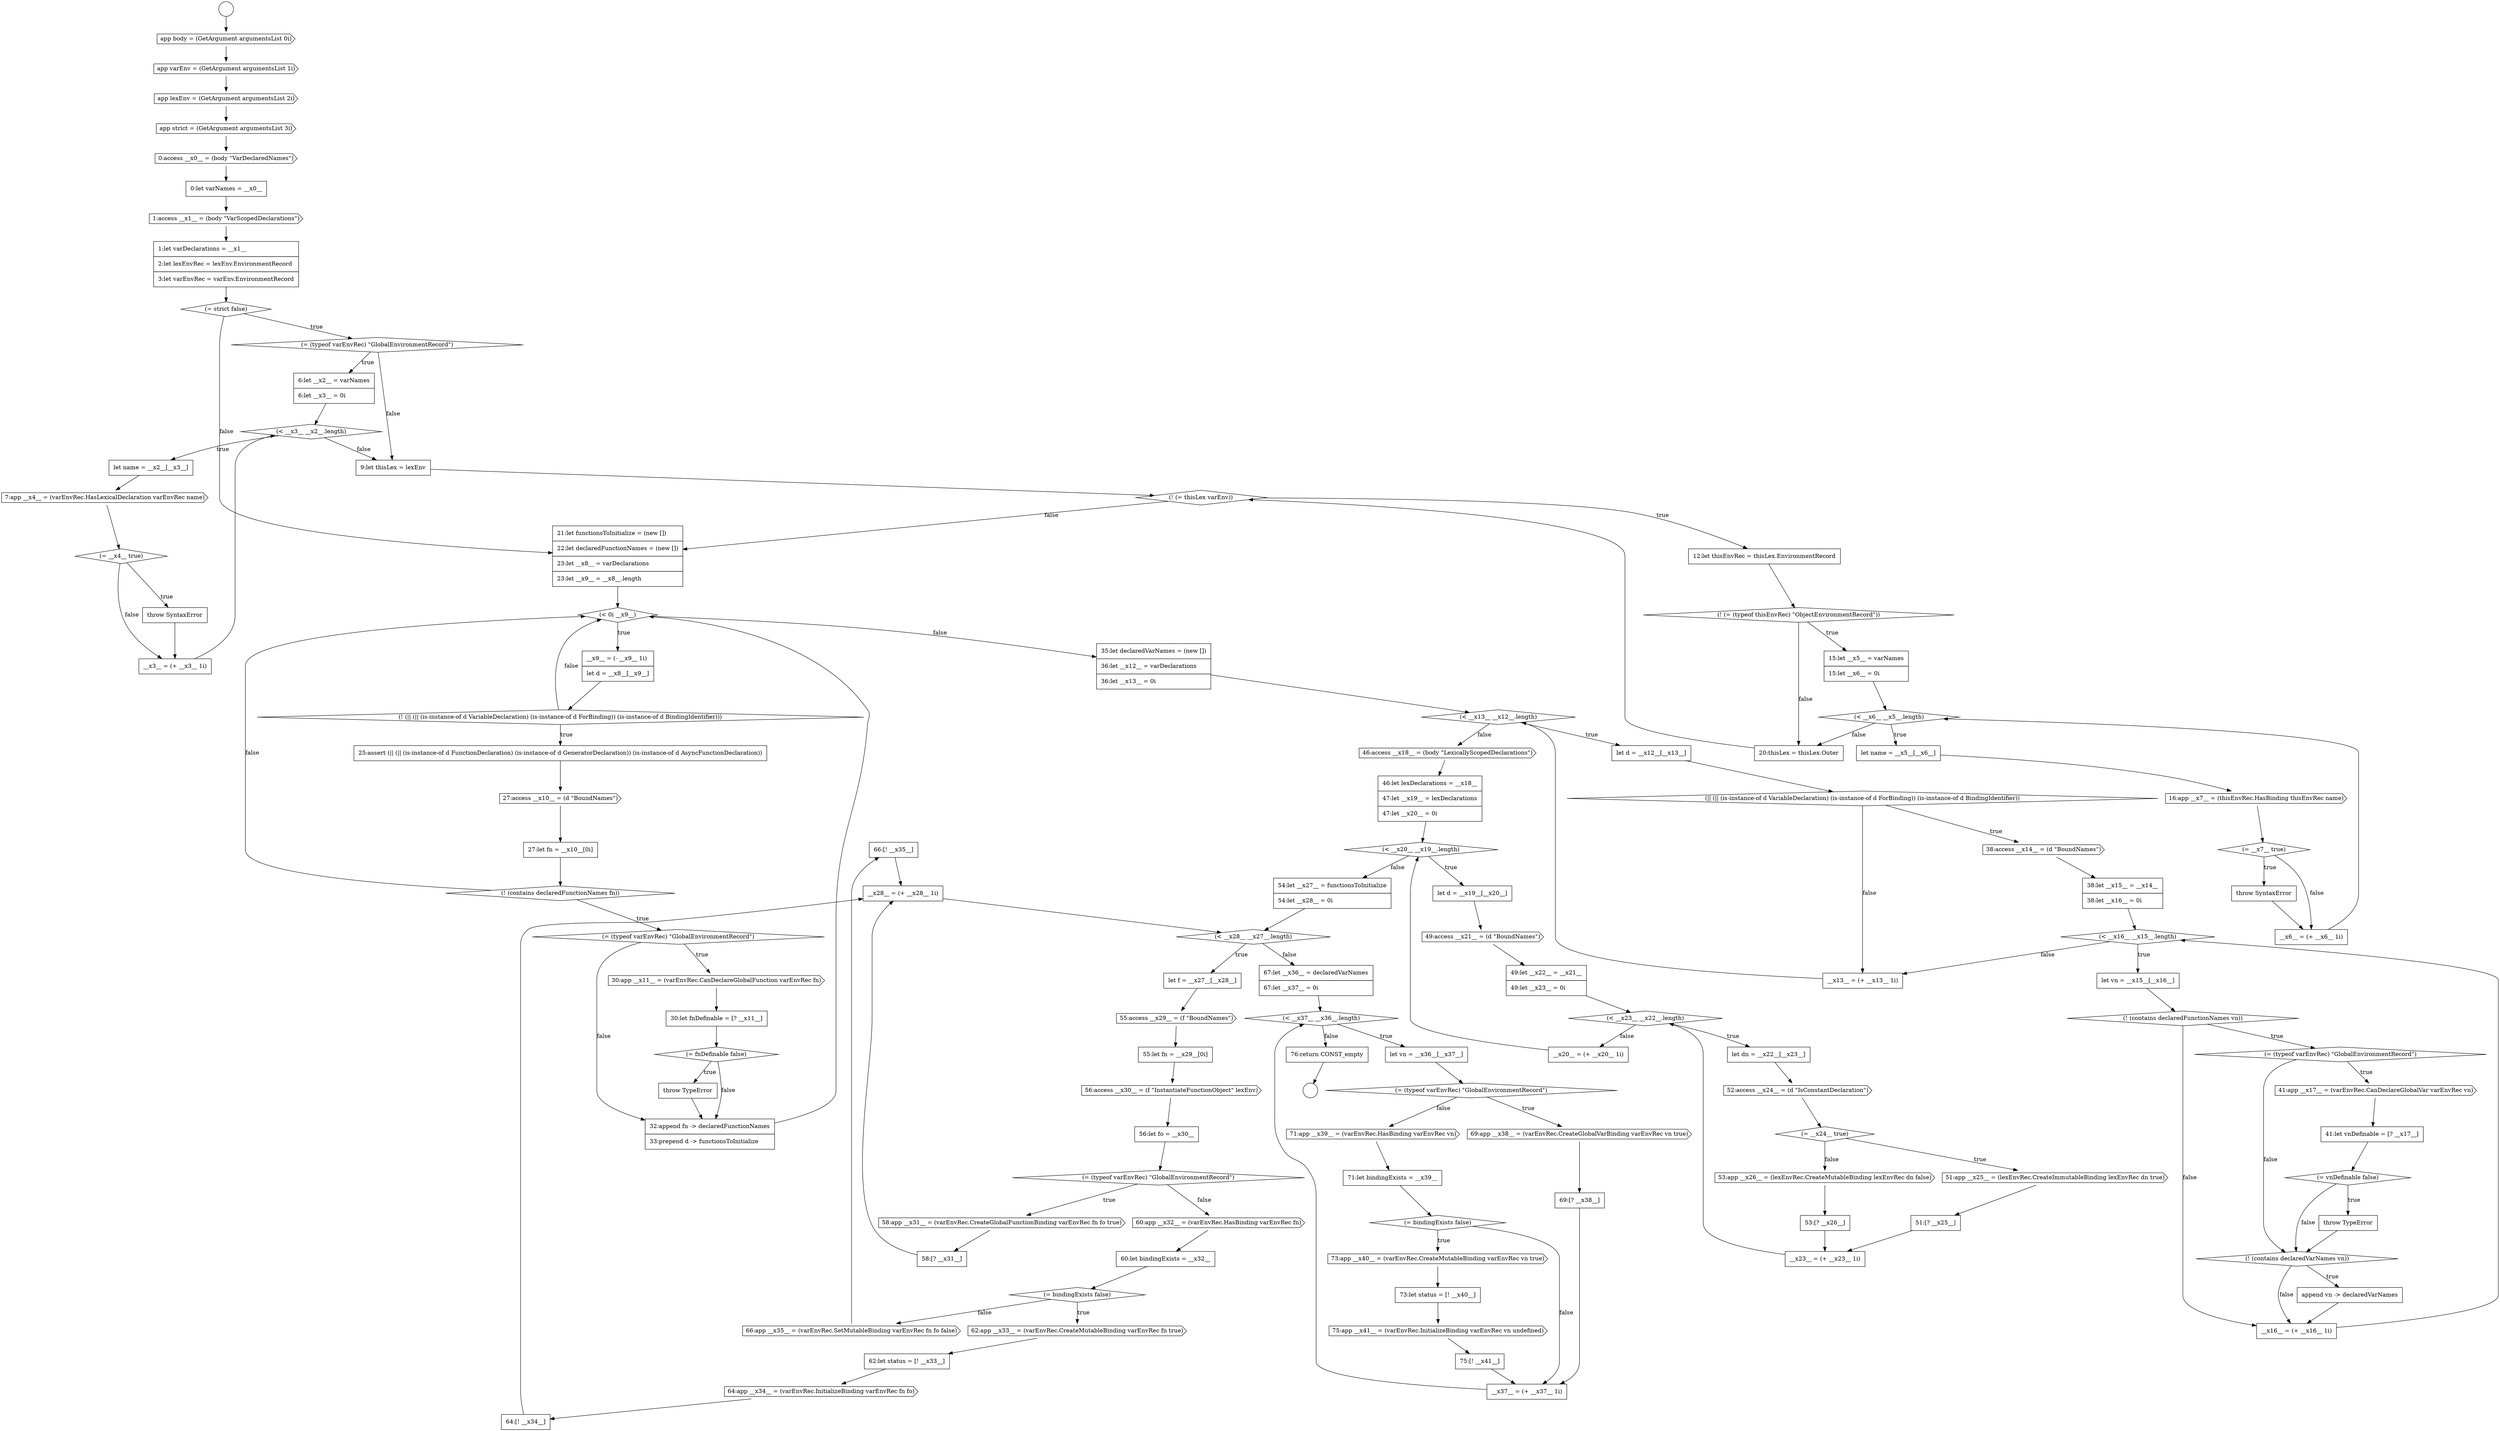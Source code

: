 digraph {
  node10477 [shape=none, margin=0, label=<<font color="black">
    <table border="0" cellborder="1" cellspacing="0" cellpadding="10">
      <tr><td align="left">66:[! __x35__]</td></tr>
    </table>
  </font>> color="black" fillcolor="white" style=filled]
  node10420 [shape=cds, label=<<font color="black">30:app __x11__ = (varEnvRec.CanDeclareGlobalFunction varEnvRec fn)</font>> color="black" fillcolor="white" style=filled]
  node10483 [shape=cds, label=<<font color="black">69:app __x38__ = (varEnvRec.CreateGlobalVarBinding varEnvRec vn true)</font>> color="black" fillcolor="white" style=filled]
  node10410 [shape=none, margin=0, label=<<font color="black">
    <table border="0" cellborder="1" cellspacing="0" cellpadding="10">
      <tr><td align="left">20:thisLex = thisLex.Outer</td></tr>
    </table>
  </font>> color="black" fillcolor="white" style=filled]
  node10452 [shape=diamond, label=<<font color="black">(= __x24__ true)</font>> color="black" fillcolor="white" style=filled]
  node10399 [shape=none, margin=0, label=<<font color="black">
    <table border="0" cellborder="1" cellspacing="0" cellpadding="10">
      <tr><td align="left">9:let thisLex = lexEnv</td></tr>
    </table>
  </font>> color="black" fillcolor="white" style=filled]
  node10387 [shape=none, margin=0, label=<<font color="black">
    <table border="0" cellborder="1" cellspacing="0" cellpadding="10">
      <tr><td align="left">0:let varNames = __x0__</td></tr>
    </table>
  </font>> color="black" fillcolor="white" style=filled]
  node10446 [shape=none, margin=0, label=<<font color="black">
    <table border="0" cellborder="1" cellspacing="0" cellpadding="10">
      <tr><td align="left">let d = __x19__[__x20__]</td></tr>
    </table>
  </font>> color="black" fillcolor="white" style=filled]
  node10431 [shape=diamond, label=<<font color="black">(&lt; __x16__ __x15__.length)</font>> color="black" fillcolor="white" style=filled]
  node10478 [shape=none, margin=0, label=<<font color="black">
    <table border="0" cellborder="1" cellspacing="0" cellpadding="10">
      <tr><td align="left">__x28__ = (+ __x28__ 1i)</td></tr>
    </table>
  </font>> color="black" fillcolor="white" style=filled]
  node10463 [shape=none, margin=0, label=<<font color="black">
    <table border="0" cellborder="1" cellspacing="0" cellpadding="10">
      <tr><td align="left">55:let fn = __x29__[0i]</td></tr>
    </table>
  </font>> color="black" fillcolor="white" style=filled]
  node10484 [shape=none, margin=0, label=<<font color="black">
    <table border="0" cellborder="1" cellspacing="0" cellpadding="10">
      <tr><td align="left">69:[? __x38__]</td></tr>
    </table>
  </font>> color="black" fillcolor="white" style=filled]
  node10433 [shape=diamond, label=<<font color="black">(! (contains declaredFunctionNames vn))</font>> color="black" fillcolor="white" style=filled]
  node10395 [shape=cds, label=<<font color="black">7:app __x4__ = (varEnvRec.HasLexicalDeclaration varEnvRec name)</font>> color="black" fillcolor="white" style=filled]
  node10414 [shape=diamond, label=<<font color="black">(! (|| (|| (is-instance-of d VariableDeclaration) (is-instance-of d ForBinding)) (is-instance-of d BindingIdentifier)))</font>> color="black" fillcolor="white" style=filled]
  node10427 [shape=none, margin=0, label=<<font color="black">
    <table border="0" cellborder="1" cellspacing="0" cellpadding="10">
      <tr><td align="left">let d = __x12__[__x13__]</td></tr>
    </table>
  </font>> color="black" fillcolor="white" style=filled]
  node10474 [shape=cds, label=<<font color="black">64:app __x34__ = (varEnvRec.InitializeBinding varEnvRec fn fo)</font>> color="black" fillcolor="white" style=filled]
  node10437 [shape=diamond, label=<<font color="black">(= vnDefinable false)</font>> color="black" fillcolor="white" style=filled]
  node10486 [shape=none, margin=0, label=<<font color="black">
    <table border="0" cellborder="1" cellspacing="0" cellpadding="10">
      <tr><td align="left">71:let bindingExists = __x39__</td></tr>
    </table>
  </font>> color="black" fillcolor="white" style=filled]
  node10382 [shape=cds, label=<<font color="black">app body = (GetArgument argumentsList 0i)</font>> color="black" fillcolor="white" style=filled]
  node10469 [shape=cds, label=<<font color="black">60:app __x32__ = (varEnvRec.HasBinding varEnvRec fn)</font>> color="black" fillcolor="white" style=filled]
  node10454 [shape=none, margin=0, label=<<font color="black">
    <table border="0" cellborder="1" cellspacing="0" cellpadding="10">
      <tr><td align="left">51:[? __x25__]</td></tr>
    </table>
  </font>> color="black" fillcolor="white" style=filled]
  node10419 [shape=diamond, label=<<font color="black">(= (typeof varEnvRec) &quot;GlobalEnvironmentRecord&quot;)</font>> color="black" fillcolor="white" style=filled]
  node10491 [shape=none, margin=0, label=<<font color="black">
    <table border="0" cellborder="1" cellspacing="0" cellpadding="10">
      <tr><td align="left">75:[! __x41__]</td></tr>
    </table>
  </font>> color="black" fillcolor="white" style=filled]
  node10404 [shape=diamond, label=<<font color="black">(&lt; __x6__ __x5__.length)</font>> color="black" fillcolor="white" style=filled]
  node10442 [shape=none, margin=0, label=<<font color="black">
    <table border="0" cellborder="1" cellspacing="0" cellpadding="10">
      <tr><td align="left">__x13__ = (+ __x13__ 1i)</td></tr>
    </table>
  </font>> color="black" fillcolor="white" style=filled]
  node10405 [shape=none, margin=0, label=<<font color="black">
    <table border="0" cellborder="1" cellspacing="0" cellpadding="10">
      <tr><td align="left">let name = __x5__[__x6__]</td></tr>
    </table>
  </font>> color="black" fillcolor="white" style=filled]
  node10388 [shape=cds, label=<<font color="black">1:access __x1__ = (body &quot;VarScopedDeclarations&quot;)</font>> color="black" fillcolor="white" style=filled]
  node10390 [shape=diamond, label=<<font color="black">(= strict false)</font>> color="black" fillcolor="white" style=filled]
  node10422 [shape=diamond, label=<<font color="black">(= fnDefinable false)</font>> color="black" fillcolor="white" style=filled]
  node10459 [shape=none, margin=0, label=<<font color="black">
    <table border="0" cellborder="1" cellspacing="0" cellpadding="10">
      <tr><td align="left">54:let __x27__ = functionsToInitialize</td></tr>
      <tr><td align="left">54:let __x28__ = 0i</td></tr>
    </table>
  </font>> color="black" fillcolor="white" style=filled]
  node10426 [shape=diamond, label=<<font color="black">(&lt; __x13__ __x12__.length)</font>> color="black" fillcolor="white" style=filled]
  node10409 [shape=none, margin=0, label=<<font color="black">
    <table border="0" cellborder="1" cellspacing="0" cellpadding="10">
      <tr><td align="left">__x6__ = (+ __x6__ 1i)</td></tr>
    </table>
  </font>> color="black" fillcolor="white" style=filled]
  node10394 [shape=none, margin=0, label=<<font color="black">
    <table border="0" cellborder="1" cellspacing="0" cellpadding="10">
      <tr><td align="left">let name = __x2__[__x3__]</td></tr>
    </table>
  </font>> color="black" fillcolor="white" style=filled]
  node10441 [shape=none, margin=0, label=<<font color="black">
    <table border="0" cellborder="1" cellspacing="0" cellpadding="10">
      <tr><td align="left">__x16__ = (+ __x16__ 1i)</td></tr>
    </table>
  </font>> color="black" fillcolor="white" style=filled]
  node10490 [shape=cds, label=<<font color="black">75:app __x41__ = (varEnvRec.InitializeBinding varEnvRec vn undefined)</font>> color="black" fillcolor="white" style=filled]
  node10462 [shape=cds, label=<<font color="black">55:access __x29__ = (f &quot;BoundNames&quot;)</font>> color="black" fillcolor="white" style=filled]
  node10473 [shape=none, margin=0, label=<<font color="black">
    <table border="0" cellborder="1" cellspacing="0" cellpadding="10">
      <tr><td align="left">62:let status = [! __x33__]</td></tr>
    </table>
  </font>> color="black" fillcolor="white" style=filled]
  node10413 [shape=none, margin=0, label=<<font color="black">
    <table border="0" cellborder="1" cellspacing="0" cellpadding="10">
      <tr><td align="left">__x9__ = (- __x9__ 1i)</td></tr>
      <tr><td align="left">let d = __x8__[__x9__]</td></tr>
    </table>
  </font>> color="black" fillcolor="white" style=filled]
  node10445 [shape=diamond, label=<<font color="black">(&lt; __x20__ __x19__.length)</font>> color="black" fillcolor="white" style=filled]
  node10398 [shape=none, margin=0, label=<<font color="black">
    <table border="0" cellborder="1" cellspacing="0" cellpadding="10">
      <tr><td align="left">__x3__ = (+ __x3__ 1i)</td></tr>
    </table>
  </font>> color="black" fillcolor="white" style=filled]
  node10434 [shape=diamond, label=<<font color="black">(= (typeof varEnvRec) &quot;GlobalEnvironmentRecord&quot;)</font>> color="black" fillcolor="white" style=filled]
  node10430 [shape=none, margin=0, label=<<font color="black">
    <table border="0" cellborder="1" cellspacing="0" cellpadding="10">
      <tr><td align="left">38:let __x15__ = __x14__</td></tr>
      <tr><td align="left">38:let __x16__ = 0i</td></tr>
    </table>
  </font>> color="black" fillcolor="white" style=filled]
  node10391 [shape=diamond, label=<<font color="black">(= (typeof varEnvRec) &quot;GlobalEnvironmentRecord&quot;)</font>> color="black" fillcolor="white" style=filled]
  node10381 [shape=circle label=" " color="black" fillcolor="white" style=filled]
  node10458 [shape=none, margin=0, label=<<font color="black">
    <table border="0" cellborder="1" cellspacing="0" cellpadding="10">
      <tr><td align="left">__x20__ = (+ __x20__ 1i)</td></tr>
    </table>
  </font>> color="black" fillcolor="white" style=filled]
  node10487 [shape=diamond, label=<<font color="black">(= bindingExists false)</font>> color="black" fillcolor="white" style=filled]
  node10423 [shape=none, margin=0, label=<<font color="black">
    <table border="0" cellborder="1" cellspacing="0" cellpadding="10">
      <tr><td align="left">throw TypeError</td></tr>
    </table>
  </font>> color="black" fillcolor="white" style=filled]
  node10455 [shape=cds, label=<<font color="black">53:app __x26__ = (lexEnvRec.CreateMutableBinding lexEnvRec dn false)</font>> color="black" fillcolor="white" style=filled]
  node10401 [shape=none, margin=0, label=<<font color="black">
    <table border="0" cellborder="1" cellspacing="0" cellpadding="10">
      <tr><td align="left">12:let thisEnvRec = thisLex.EnvironmentRecord</td></tr>
    </table>
  </font>> color="black" fillcolor="white" style=filled]
  node10438 [shape=none, margin=0, label=<<font color="black">
    <table border="0" cellborder="1" cellspacing="0" cellpadding="10">
      <tr><td align="left">throw TypeError</td></tr>
    </table>
  </font>> color="black" fillcolor="white" style=filled]
  node10470 [shape=none, margin=0, label=<<font color="black">
    <table border="0" cellborder="1" cellspacing="0" cellpadding="10">
      <tr><td align="left">60:let bindingExists = __x32__</td></tr>
    </table>
  </font>> color="black" fillcolor="white" style=filled]
  node10465 [shape=none, margin=0, label=<<font color="black">
    <table border="0" cellborder="1" cellspacing="0" cellpadding="10">
      <tr><td align="left">56:let fo = __x30__</td></tr>
    </table>
  </font>> color="black" fillcolor="white" style=filled]
  node10406 [shape=cds, label=<<font color="black">16:app __x7__ = (thisEnvRec.HasBinding thisEnvRec name)</font>> color="black" fillcolor="white" style=filled]
  node10425 [shape=none, margin=0, label=<<font color="black">
    <table border="0" cellborder="1" cellspacing="0" cellpadding="10">
      <tr><td align="left">35:let declaredVarNames = (new [])</td></tr>
      <tr><td align="left">36:let __x12__ = varDeclarations</td></tr>
      <tr><td align="left">36:let __x13__ = 0i</td></tr>
    </table>
  </font>> color="black" fillcolor="white" style=filled]
  node10480 [shape=diamond, label=<<font color="black">(&lt; __x37__ __x36__.length)</font>> color="black" fillcolor="white" style=filled]
  node10461 [shape=none, margin=0, label=<<font color="black">
    <table border="0" cellborder="1" cellspacing="0" cellpadding="10">
      <tr><td align="left">let f = __x27__[__x28__]</td></tr>
    </table>
  </font>> color="black" fillcolor="white" style=filled]
  node10435 [shape=cds, label=<<font color="black">41:app __x17__ = (varEnvRec.CanDeclareGlobalVar varEnvRec vn)</font>> color="black" fillcolor="white" style=filled]
  node10393 [shape=diamond, label=<<font color="black">(&lt; __x3__ __x2__.length)</font>> color="black" fillcolor="white" style=filled]
  node10493 [shape=none, margin=0, label=<<font color="black">
    <table border="0" cellborder="1" cellspacing="0" cellpadding="10">
      <tr><td align="left">76:return CONST_empty</td></tr>
    </table>
  </font>> color="black" fillcolor="white" style=filled]
  node10416 [shape=cds, label=<<font color="black">27:access __x10__ = (d &quot;BoundNames&quot;)</font>> color="black" fillcolor="white" style=filled]
  node10385 [shape=cds, label=<<font color="black">app strict = (GetArgument argumentsList 3i)</font>> color="black" fillcolor="white" style=filled]
  node10457 [shape=none, margin=0, label=<<font color="black">
    <table border="0" cellborder="1" cellspacing="0" cellpadding="10">
      <tr><td align="left">__x23__ = (+ __x23__ 1i)</td></tr>
    </table>
  </font>> color="black" fillcolor="white" style=filled]
  node10429 [shape=cds, label=<<font color="black">38:access __x14__ = (d &quot;BoundNames&quot;)</font>> color="black" fillcolor="white" style=filled]
  node10448 [shape=none, margin=0, label=<<font color="black">
    <table border="0" cellborder="1" cellspacing="0" cellpadding="10">
      <tr><td align="left">49:let __x22__ = __x21__</td></tr>
      <tr><td align="left">49:let __x23__ = 0i</td></tr>
    </table>
  </font>> color="black" fillcolor="white" style=filled]
  node10450 [shape=none, margin=0, label=<<font color="black">
    <table border="0" cellborder="1" cellspacing="0" cellpadding="10">
      <tr><td align="left">let dn = __x22__[__x23__]</td></tr>
    </table>
  </font>> color="black" fillcolor="white" style=filled]
  node10397 [shape=none, margin=0, label=<<font color="black">
    <table border="0" cellborder="1" cellspacing="0" cellpadding="10">
      <tr><td align="left">throw SyntaxError</td></tr>
    </table>
  </font>> color="black" fillcolor="white" style=filled]
  node10489 [shape=none, margin=0, label=<<font color="black">
    <table border="0" cellborder="1" cellspacing="0" cellpadding="10">
      <tr><td align="left">73:let status = [! __x40__]</td></tr>
    </table>
  </font>> color="black" fillcolor="white" style=filled]
  node10412 [shape=diamond, label=<<font color="black">(&lt; 0i __x9__)</font>> color="black" fillcolor="white" style=filled]
  node10380 [shape=circle label=" " color="black" fillcolor="white" style=filled]
  node10467 [shape=cds, label=<<font color="black">58:app __x31__ = (varEnvRec.CreateGlobalFunctionBinding varEnvRec fn fo true)</font>> color="black" fillcolor="white" style=filled]
  node10402 [shape=diamond, label=<<font color="black">(! (= (typeof thisEnvRec) &quot;ObjectEnvironmentRecord&quot;))</font>> color="black" fillcolor="white" style=filled]
  node10444 [shape=none, margin=0, label=<<font color="black">
    <table border="0" cellborder="1" cellspacing="0" cellpadding="10">
      <tr><td align="left">46:let lexDeclarations = __x18__</td></tr>
      <tr><td align="left">47:let __x19__ = lexDeclarations</td></tr>
      <tr><td align="left">47:let __x20__ = 0i</td></tr>
    </table>
  </font>> color="black" fillcolor="white" style=filled]
  node10407 [shape=diamond, label=<<font color="black">(= __x7__ true)</font>> color="black" fillcolor="white" style=filled]
  node10424 [shape=none, margin=0, label=<<font color="black">
    <table border="0" cellborder="1" cellspacing="0" cellpadding="10">
      <tr><td align="left">32:append fn -&gt; declaredFunctionNames</td></tr>
      <tr><td align="left">33:prepend d -&gt; functionsToInitialize</td></tr>
    </table>
  </font>> color="black" fillcolor="white" style=filled]
  node10456 [shape=none, margin=0, label=<<font color="black">
    <table border="0" cellborder="1" cellspacing="0" cellpadding="10">
      <tr><td align="left">53:[? __x26__]</td></tr>
    </table>
  </font>> color="black" fillcolor="white" style=filled]
  node10417 [shape=none, margin=0, label=<<font color="black">
    <table border="0" cellborder="1" cellspacing="0" cellpadding="10">
      <tr><td align="left">27:let fn = __x10__[0i]</td></tr>
    </table>
  </font>> color="black" fillcolor="white" style=filled]
  node10488 [shape=cds, label=<<font color="black">73:app __x40__ = (varEnvRec.CreateMutableBinding varEnvRec vn true)</font>> color="black" fillcolor="white" style=filled]
  node10449 [shape=diamond, label=<<font color="black">(&lt; __x23__ __x22__.length)</font>> color="black" fillcolor="white" style=filled]
  node10384 [shape=cds, label=<<font color="black">app lexEnv = (GetArgument argumentsList 2i)</font>> color="black" fillcolor="white" style=filled]
  node10471 [shape=diamond, label=<<font color="black">(= bindingExists false)</font>> color="black" fillcolor="white" style=filled]
  node10476 [shape=cds, label=<<font color="black">66:app __x35__ = (varEnvRec.SetMutableBinding varEnvRec fn fo false)</font>> color="black" fillcolor="white" style=filled]
  node10481 [shape=none, margin=0, label=<<font color="black">
    <table border="0" cellborder="1" cellspacing="0" cellpadding="10">
      <tr><td align="left">let vn = __x36__[__x37__]</td></tr>
    </table>
  </font>> color="black" fillcolor="white" style=filled]
  node10392 [shape=none, margin=0, label=<<font color="black">
    <table border="0" cellborder="1" cellspacing="0" cellpadding="10">
      <tr><td align="left">6:let __x2__ = varNames</td></tr>
      <tr><td align="left">6:let __x3__ = 0i</td></tr>
    </table>
  </font>> color="black" fillcolor="white" style=filled]
  node10439 [shape=diamond, label=<<font color="black">(! (contains declaredVarNames vn))</font>> color="black" fillcolor="white" style=filled]
  node10466 [shape=diamond, label=<<font color="black">(= (typeof varEnvRec) &quot;GlobalEnvironmentRecord&quot;)</font>> color="black" fillcolor="white" style=filled]
  node10415 [shape=none, margin=0, label=<<font color="black">
    <table border="0" cellborder="1" cellspacing="0" cellpadding="10">
      <tr><td align="left">25:assert (|| (|| (is-instance-of d FunctionDeclaration) (is-instance-of d GeneratorDeclaration)) (is-instance-of d AsyncFunctionDeclaration))</td></tr>
    </table>
  </font>> color="black" fillcolor="white" style=filled]
  node10436 [shape=none, margin=0, label=<<font color="black">
    <table border="0" cellborder="1" cellspacing="0" cellpadding="10">
      <tr><td align="left">41:let vnDefinable = [? __x17__]</td></tr>
    </table>
  </font>> color="black" fillcolor="white" style=filled]
  node10432 [shape=none, margin=0, label=<<font color="black">
    <table border="0" cellborder="1" cellspacing="0" cellpadding="10">
      <tr><td align="left">let vn = __x15__[__x16__]</td></tr>
    </table>
  </font>> color="black" fillcolor="white" style=filled]
  node10451 [shape=cds, label=<<font color="black">52:access __x24__ = (d &quot;IsConstantDeclaration&quot;)</font>> color="black" fillcolor="white" style=filled]
  node10464 [shape=cds, label=<<font color="black">56:access __x30__ = (f &quot;InstantiateFunctionObject&quot; lexEnv)</font>> color="black" fillcolor="white" style=filled]
  node10479 [shape=none, margin=0, label=<<font color="black">
    <table border="0" cellborder="1" cellspacing="0" cellpadding="10">
      <tr><td align="left">67:let __x36__ = declaredVarNames</td></tr>
      <tr><td align="left">67:let __x37__ = 0i</td></tr>
    </table>
  </font>> color="black" fillcolor="white" style=filled]
  node10468 [shape=none, margin=0, label=<<font color="black">
    <table border="0" cellborder="1" cellspacing="0" cellpadding="10">
      <tr><td align="left">58:[? __x31__]</td></tr>
    </table>
  </font>> color="black" fillcolor="white" style=filled]
  node10411 [shape=none, margin=0, label=<<font color="black">
    <table border="0" cellborder="1" cellspacing="0" cellpadding="10">
      <tr><td align="left">21:let functionsToInitialize = (new [])</td></tr>
      <tr><td align="left">22:let declaredFunctionNames = (new [])</td></tr>
      <tr><td align="left">23:let __x8__ = varDeclarations</td></tr>
      <tr><td align="left">23:let __x9__ = __x8__.length</td></tr>
    </table>
  </font>> color="black" fillcolor="white" style=filled]
  node10386 [shape=cds, label=<<font color="black">0:access __x0__ = (body &quot;VarDeclaredNames&quot;)</font>> color="black" fillcolor="white" style=filled]
  node10400 [shape=diamond, label=<<font color="black">(! (= thisLex varEnv))</font>> color="black" fillcolor="white" style=filled]
  node10428 [shape=diamond, label=<<font color="black">(|| (|| (is-instance-of d VariableDeclaration) (is-instance-of d ForBinding)) (is-instance-of d BindingIdentifier))</font>> color="black" fillcolor="white" style=filled]
  node10447 [shape=cds, label=<<font color="black">49:access __x21__ = (d &quot;BoundNames&quot;)</font>> color="black" fillcolor="white" style=filled]
  node10453 [shape=cds, label=<<font color="black">51:app __x25__ = (lexEnvRec.CreateImmutableBinding lexEnvRec dn true)</font>> color="black" fillcolor="white" style=filled]
  node10443 [shape=cds, label=<<font color="black">46:access __x18__ = (body &quot;LexicallyScopedDeclarations&quot;)</font>> color="black" fillcolor="white" style=filled]
  node10418 [shape=diamond, label=<<font color="black">(! (contains declaredFunctionNames fn))</font>> color="black" fillcolor="white" style=filled]
  node10396 [shape=diamond, label=<<font color="black">(= __x4__ true)</font>> color="black" fillcolor="white" style=filled]
  node10408 [shape=none, margin=0, label=<<font color="black">
    <table border="0" cellborder="1" cellspacing="0" cellpadding="10">
      <tr><td align="left">throw SyntaxError</td></tr>
    </table>
  </font>> color="black" fillcolor="white" style=filled]
  node10472 [shape=cds, label=<<font color="black">62:app __x33__ = (varEnvRec.CreateMutableBinding varEnvRec fn true)</font>> color="black" fillcolor="white" style=filled]
  node10485 [shape=cds, label=<<font color="black">71:app __x39__ = (varEnvRec.HasBinding varEnvRec vn)</font>> color="black" fillcolor="white" style=filled]
  node10421 [shape=none, margin=0, label=<<font color="black">
    <table border="0" cellborder="1" cellspacing="0" cellpadding="10">
      <tr><td align="left">30:let fnDefinable = [? __x11__]</td></tr>
    </table>
  </font>> color="black" fillcolor="white" style=filled]
  node10403 [shape=none, margin=0, label=<<font color="black">
    <table border="0" cellborder="1" cellspacing="0" cellpadding="10">
      <tr><td align="left">15:let __x5__ = varNames</td></tr>
      <tr><td align="left">15:let __x6__ = 0i</td></tr>
    </table>
  </font>> color="black" fillcolor="white" style=filled]
  node10440 [shape=none, margin=0, label=<<font color="black">
    <table border="0" cellborder="1" cellspacing="0" cellpadding="10">
      <tr><td align="left">append vn -&gt; declaredVarNames</td></tr>
    </table>
  </font>> color="black" fillcolor="white" style=filled]
  node10482 [shape=diamond, label=<<font color="black">(= (typeof varEnvRec) &quot;GlobalEnvironmentRecord&quot;)</font>> color="black" fillcolor="white" style=filled]
  node10492 [shape=none, margin=0, label=<<font color="black">
    <table border="0" cellborder="1" cellspacing="0" cellpadding="10">
      <tr><td align="left">__x37__ = (+ __x37__ 1i)</td></tr>
    </table>
  </font>> color="black" fillcolor="white" style=filled]
  node10460 [shape=diamond, label=<<font color="black">(&lt; __x28__ __x27__.length)</font>> color="black" fillcolor="white" style=filled]
  node10475 [shape=none, margin=0, label=<<font color="black">
    <table border="0" cellborder="1" cellspacing="0" cellpadding="10">
      <tr><td align="left">64:[! __x34__]</td></tr>
    </table>
  </font>> color="black" fillcolor="white" style=filled]
  node10389 [shape=none, margin=0, label=<<font color="black">
    <table border="0" cellborder="1" cellspacing="0" cellpadding="10">
      <tr><td align="left">1:let varDeclarations = __x1__</td></tr>
      <tr><td align="left">2:let lexEnvRec = lexEnv.EnvironmentRecord</td></tr>
      <tr><td align="left">3:let varEnvRec = varEnv.EnvironmentRecord</td></tr>
    </table>
  </font>> color="black" fillcolor="white" style=filled]
  node10383 [shape=cds, label=<<font color="black">app varEnv = (GetArgument argumentsList 1i)</font>> color="black" fillcolor="white" style=filled]
  node10402 -> node10403 [label=<<font color="black">true</font>> color="black"]
  node10402 -> node10410 [label=<<font color="black">false</font>> color="black"]
  node10433 -> node10434 [label=<<font color="black">true</font>> color="black"]
  node10433 -> node10441 [label=<<font color="black">false</font>> color="black"]
  node10440 -> node10441 [ color="black"]
  node10462 -> node10463 [ color="black"]
  node10418 -> node10419 [label=<<font color="black">true</font>> color="black"]
  node10418 -> node10412 [label=<<font color="black">false</font>> color="black"]
  node10442 -> node10426 [ color="black"]
  node10438 -> node10439 [ color="black"]
  node10426 -> node10427 [label=<<font color="black">true</font>> color="black"]
  node10426 -> node10443 [label=<<font color="black">false</font>> color="black"]
  node10481 -> node10482 [ color="black"]
  node10386 -> node10387 [ color="black"]
  node10420 -> node10421 [ color="black"]
  node10460 -> node10461 [label=<<font color="black">true</font>> color="black"]
  node10460 -> node10479 [label=<<font color="black">false</font>> color="black"]
  node10395 -> node10396 [ color="black"]
  node10491 -> node10492 [ color="black"]
  node10403 -> node10404 [ color="black"]
  node10493 -> node10381 [ color="black"]
  node10489 -> node10490 [ color="black"]
  node10406 -> node10407 [ color="black"]
  node10391 -> node10392 [label=<<font color="black">true</font>> color="black"]
  node10391 -> node10399 [label=<<font color="black">false</font>> color="black"]
  node10454 -> node10457 [ color="black"]
  node10390 -> node10391 [label=<<font color="black">true</font>> color="black"]
  node10390 -> node10411 [label=<<font color="black">false</font>> color="black"]
  node10408 -> node10409 [ color="black"]
  node10415 -> node10416 [ color="black"]
  node10490 -> node10491 [ color="black"]
  node10394 -> node10395 [ color="black"]
  node10404 -> node10405 [label=<<font color="black">true</font>> color="black"]
  node10404 -> node10410 [label=<<font color="black">false</font>> color="black"]
  node10453 -> node10454 [ color="black"]
  node10459 -> node10460 [ color="black"]
  node10455 -> node10456 [ color="black"]
  node10465 -> node10466 [ color="black"]
  node10431 -> node10432 [label=<<font color="black">true</font>> color="black"]
  node10431 -> node10442 [label=<<font color="black">false</font>> color="black"]
  node10483 -> node10484 [ color="black"]
  node10478 -> node10460 [ color="black"]
  node10467 -> node10468 [ color="black"]
  node10414 -> node10415 [label=<<font color="black">true</font>> color="black"]
  node10414 -> node10412 [label=<<font color="black">false</font>> color="black"]
  node10412 -> node10413 [label=<<font color="black">true</font>> color="black"]
  node10412 -> node10425 [label=<<font color="black">false</font>> color="black"]
  node10388 -> node10389 [ color="black"]
  node10398 -> node10393 [ color="black"]
  node10400 -> node10401 [label=<<font color="black">true</font>> color="black"]
  node10400 -> node10411 [label=<<font color="black">false</font>> color="black"]
  node10476 -> node10477 [ color="black"]
  node10413 -> node10414 [ color="black"]
  node10429 -> node10430 [ color="black"]
  node10482 -> node10483 [label=<<font color="black">true</font>> color="black"]
  node10482 -> node10485 [label=<<font color="black">false</font>> color="black"]
  node10456 -> node10457 [ color="black"]
  node10422 -> node10423 [label=<<font color="black">true</font>> color="black"]
  node10422 -> node10424 [label=<<font color="black">false</font>> color="black"]
  node10437 -> node10438 [label=<<font color="black">true</font>> color="black"]
  node10437 -> node10439 [label=<<font color="black">false</font>> color="black"]
  node10480 -> node10481 [label=<<font color="black">true</font>> color="black"]
  node10480 -> node10493 [label=<<font color="black">false</font>> color="black"]
  node10427 -> node10428 [ color="black"]
  node10464 -> node10465 [ color="black"]
  node10447 -> node10448 [ color="black"]
  node10430 -> node10431 [ color="black"]
  node10446 -> node10447 [ color="black"]
  node10417 -> node10418 [ color="black"]
  node10428 -> node10429 [label=<<font color="black">true</font>> color="black"]
  node10428 -> node10442 [label=<<font color="black">false</font>> color="black"]
  node10461 -> node10462 [ color="black"]
  node10416 -> node10417 [ color="black"]
  node10473 -> node10474 [ color="black"]
  node10389 -> node10390 [ color="black"]
  node10396 -> node10397 [label=<<font color="black">true</font>> color="black"]
  node10396 -> node10398 [label=<<font color="black">false</font>> color="black"]
  node10488 -> node10489 [ color="black"]
  node10425 -> node10426 [ color="black"]
  node10405 -> node10406 [ color="black"]
  node10439 -> node10440 [label=<<font color="black">true</font>> color="black"]
  node10439 -> node10441 [label=<<font color="black">false</font>> color="black"]
  node10383 -> node10384 [ color="black"]
  node10419 -> node10420 [label=<<font color="black">true</font>> color="black"]
  node10419 -> node10424 [label=<<font color="black">false</font>> color="black"]
  node10409 -> node10404 [ color="black"]
  node10450 -> node10451 [ color="black"]
  node10472 -> node10473 [ color="black"]
  node10470 -> node10471 [ color="black"]
  node10484 -> node10492 [ color="black"]
  node10435 -> node10436 [ color="black"]
  node10423 -> node10424 [ color="black"]
  node10399 -> node10400 [ color="black"]
  node10474 -> node10475 [ color="black"]
  node10397 -> node10398 [ color="black"]
  node10487 -> node10488 [label=<<font color="black">true</font>> color="black"]
  node10487 -> node10492 [label=<<font color="black">false</font>> color="black"]
  node10424 -> node10412 [ color="black"]
  node10449 -> node10450 [label=<<font color="black">true</font>> color="black"]
  node10449 -> node10458 [label=<<font color="black">false</font>> color="black"]
  node10458 -> node10445 [ color="black"]
  node10380 -> node10382 [ color="black"]
  node10387 -> node10388 [ color="black"]
  node10443 -> node10444 [ color="black"]
  node10411 -> node10412 [ color="black"]
  node10463 -> node10464 [ color="black"]
  node10434 -> node10435 [label=<<font color="black">true</font>> color="black"]
  node10434 -> node10439 [label=<<font color="black">false</font>> color="black"]
  node10451 -> node10452 [ color="black"]
  node10407 -> node10408 [label=<<font color="black">true</font>> color="black"]
  node10407 -> node10409 [label=<<font color="black">false</font>> color="black"]
  node10445 -> node10446 [label=<<font color="black">true</font>> color="black"]
  node10445 -> node10459 [label=<<font color="black">false</font>> color="black"]
  node10471 -> node10472 [label=<<font color="black">true</font>> color="black"]
  node10471 -> node10476 [label=<<font color="black">false</font>> color="black"]
  node10382 -> node10383 [ color="black"]
  node10444 -> node10445 [ color="black"]
  node10421 -> node10422 [ color="black"]
  node10384 -> node10385 [ color="black"]
  node10466 -> node10467 [label=<<font color="black">true</font>> color="black"]
  node10466 -> node10469 [label=<<font color="black">false</font>> color="black"]
  node10432 -> node10433 [ color="black"]
  node10452 -> node10453 [label=<<font color="black">true</font>> color="black"]
  node10452 -> node10455 [label=<<font color="black">false</font>> color="black"]
  node10475 -> node10478 [ color="black"]
  node10469 -> node10470 [ color="black"]
  node10385 -> node10386 [ color="black"]
  node10479 -> node10480 [ color="black"]
  node10468 -> node10478 [ color="black"]
  node10485 -> node10486 [ color="black"]
  node10436 -> node10437 [ color="black"]
  node10410 -> node10400 [ color="black"]
  node10393 -> node10394 [label=<<font color="black">true</font>> color="black"]
  node10393 -> node10399 [label=<<font color="black">false</font>> color="black"]
  node10492 -> node10480 [ color="black"]
  node10457 -> node10449 [ color="black"]
  node10401 -> node10402 [ color="black"]
  node10448 -> node10449 [ color="black"]
  node10486 -> node10487 [ color="black"]
  node10392 -> node10393 [ color="black"]
  node10477 -> node10478 [ color="black"]
  node10441 -> node10431 [ color="black"]
}

